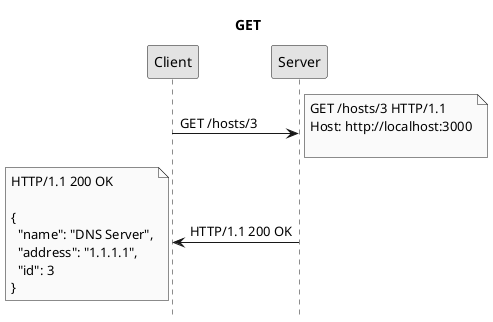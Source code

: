 @startuml
title GET
hide footbox
skinparam monochrome true

Client -> Server: GET /hosts/3
note right: GET /hosts/3 HTTP/1.1\nHost: http://localhost:3000\n
Server -> Client: HTTP/1.1 200 OK
note left: HTTP/1.1 200 OK\n\n{\n  "name": "DNS Server",\n  "address": "1.1.1.1",\n  "id": 3\n}
@enduml
